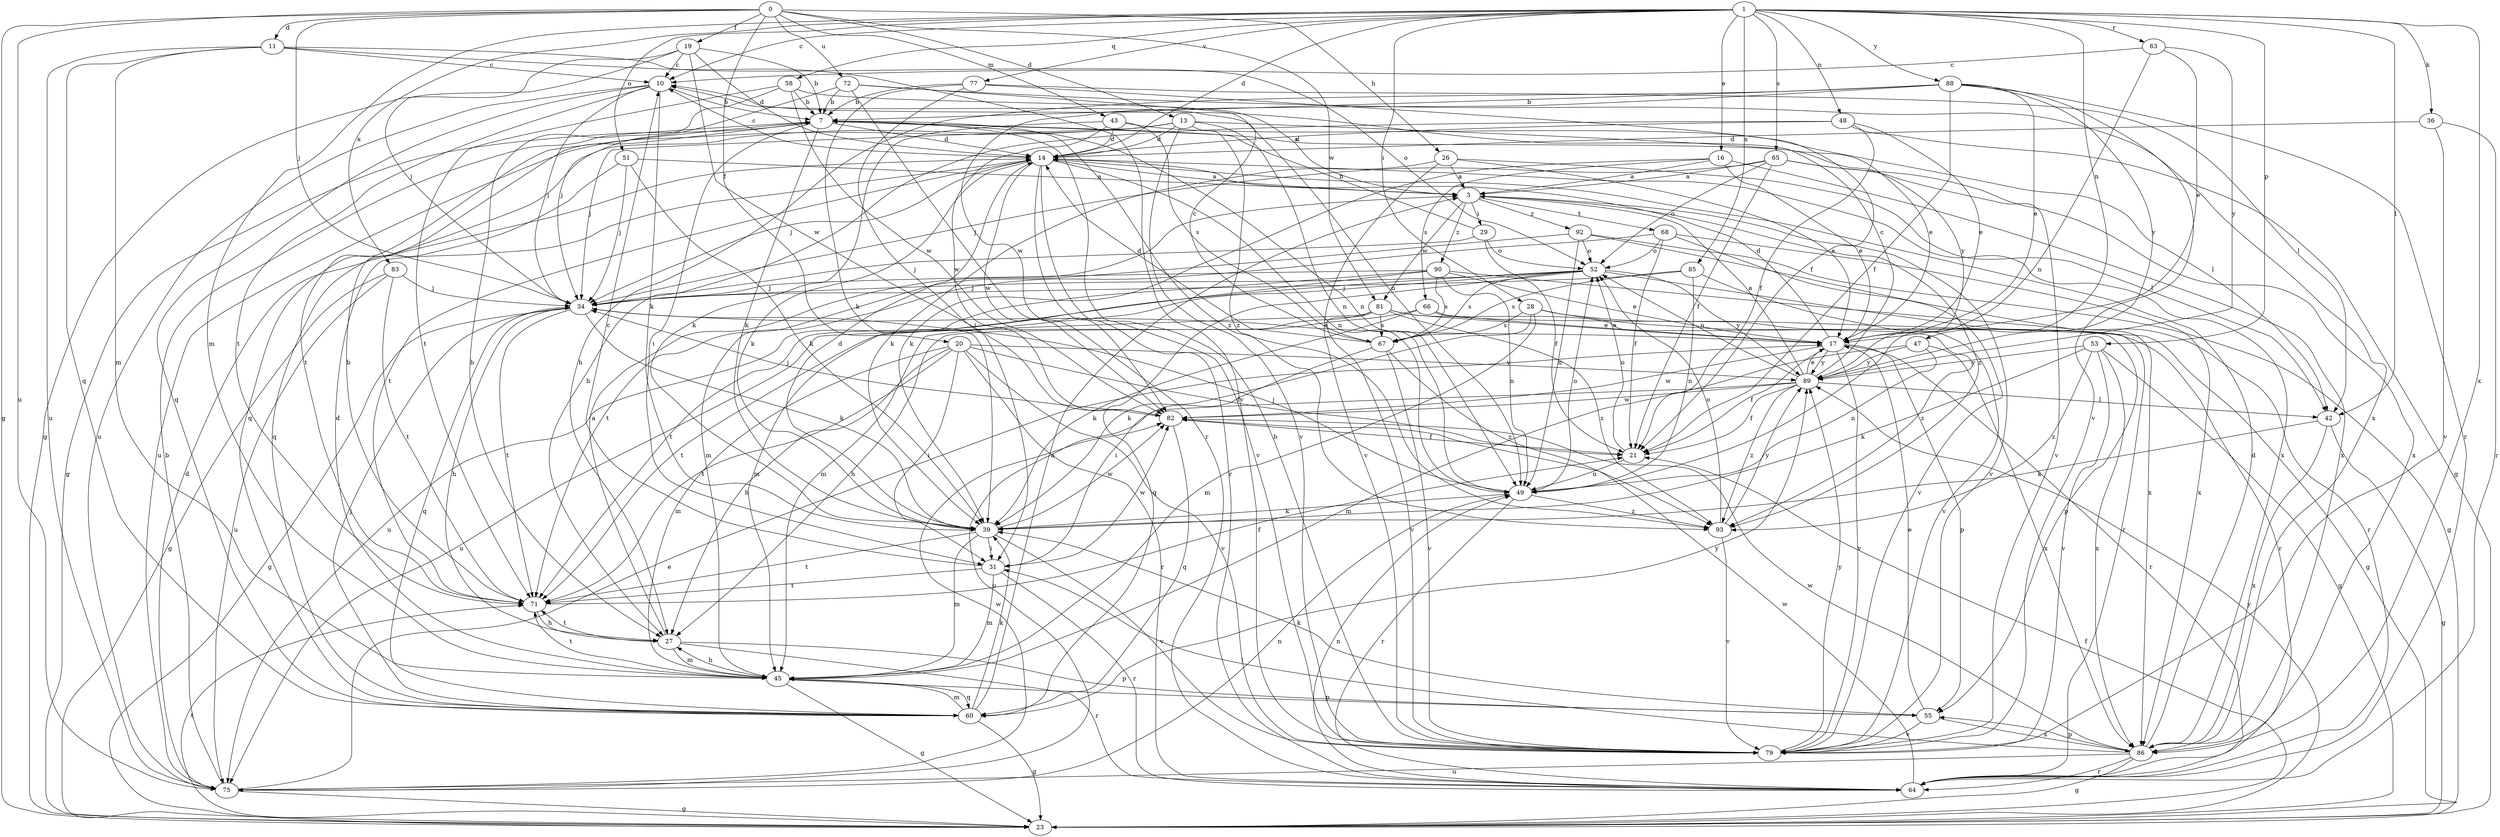 strict digraph  {
0;
1;
3;
7;
10;
11;
13;
14;
16;
17;
19;
20;
21;
23;
26;
27;
28;
29;
31;
34;
36;
39;
42;
43;
45;
47;
48;
49;
51;
52;
53;
55;
58;
60;
63;
64;
65;
66;
67;
68;
71;
72;
75;
77;
79;
81;
82;
83;
85;
86;
88;
89;
90;
92;
93;
0 -> 11  [label=d];
0 -> 13  [label=d];
0 -> 19  [label=f];
0 -> 20  [label=f];
0 -> 23  [label=g];
0 -> 26  [label=h];
0 -> 34  [label=j];
0 -> 43  [label=m];
0 -> 72  [label=u];
0 -> 75  [label=u];
0 -> 81  [label=w];
1 -> 10  [label=c];
1 -> 14  [label=d];
1 -> 16  [label=e];
1 -> 28  [label=i];
1 -> 36  [label=k];
1 -> 42  [label=l];
1 -> 45  [label=m];
1 -> 47  [label=n];
1 -> 48  [label=n];
1 -> 51  [label=o];
1 -> 53  [label=p];
1 -> 58  [label=q];
1 -> 63  [label=r];
1 -> 65  [label=s];
1 -> 77  [label=v];
1 -> 83  [label=x];
1 -> 85  [label=x];
1 -> 86  [label=x];
1 -> 88  [label=y];
3 -> 29  [label=i];
3 -> 68  [label=t];
3 -> 79  [label=v];
3 -> 81  [label=w];
3 -> 90  [label=z];
3 -> 92  [label=z];
3 -> 93  [label=z];
7 -> 14  [label=d];
7 -> 23  [label=g];
7 -> 31  [label=i];
7 -> 39  [label=k];
7 -> 49  [label=n];
7 -> 71  [label=t];
7 -> 89  [label=y];
7 -> 93  [label=z];
10 -> 7  [label=b];
10 -> 34  [label=j];
10 -> 39  [label=k];
10 -> 60  [label=q];
10 -> 71  [label=t];
10 -> 75  [label=u];
11 -> 10  [label=c];
11 -> 45  [label=m];
11 -> 52  [label=o];
11 -> 60  [label=q];
11 -> 75  [label=u];
11 -> 79  [label=v];
13 -> 14  [label=d];
13 -> 17  [label=e];
13 -> 34  [label=j];
13 -> 49  [label=n];
13 -> 60  [label=q];
13 -> 75  [label=u];
13 -> 79  [label=v];
13 -> 93  [label=z];
14 -> 3  [label=a];
14 -> 10  [label=c];
14 -> 34  [label=j];
14 -> 39  [label=k];
14 -> 49  [label=n];
14 -> 64  [label=r];
14 -> 71  [label=t];
14 -> 79  [label=v];
14 -> 82  [label=w];
14 -> 86  [label=x];
16 -> 3  [label=a];
16 -> 17  [label=e];
16 -> 39  [label=k];
16 -> 66  [label=s];
16 -> 86  [label=x];
17 -> 14  [label=d];
17 -> 21  [label=f];
17 -> 55  [label=p];
17 -> 64  [label=r];
17 -> 79  [label=v];
17 -> 82  [label=w];
17 -> 89  [label=y];
19 -> 7  [label=b];
19 -> 10  [label=c];
19 -> 14  [label=d];
19 -> 23  [label=g];
19 -> 34  [label=j];
19 -> 82  [label=w];
20 -> 21  [label=f];
20 -> 27  [label=h];
20 -> 31  [label=i];
20 -> 45  [label=m];
20 -> 64  [label=r];
20 -> 71  [label=t];
20 -> 79  [label=v];
20 -> 89  [label=y];
21 -> 49  [label=n];
21 -> 52  [label=o];
23 -> 21  [label=f];
23 -> 71  [label=t];
23 -> 89  [label=y];
26 -> 3  [label=a];
26 -> 17  [label=e];
26 -> 39  [label=k];
26 -> 42  [label=l];
26 -> 79  [label=v];
27 -> 3  [label=a];
27 -> 45  [label=m];
27 -> 55  [label=p];
27 -> 64  [label=r];
27 -> 71  [label=t];
28 -> 23  [label=g];
28 -> 39  [label=k];
28 -> 45  [label=m];
28 -> 67  [label=s];
28 -> 93  [label=z];
29 -> 7  [label=b];
29 -> 21  [label=f];
29 -> 34  [label=j];
29 -> 52  [label=o];
31 -> 10  [label=c];
31 -> 45  [label=m];
31 -> 64  [label=r];
31 -> 71  [label=t];
31 -> 82  [label=w];
34 -> 17  [label=e];
34 -> 23  [label=g];
34 -> 27  [label=h];
34 -> 39  [label=k];
34 -> 60  [label=q];
34 -> 71  [label=t];
36 -> 14  [label=d];
36 -> 64  [label=r];
36 -> 79  [label=v];
39 -> 14  [label=d];
39 -> 31  [label=i];
39 -> 45  [label=m];
39 -> 71  [label=t];
39 -> 79  [label=v];
39 -> 82  [label=w];
42 -> 23  [label=g];
42 -> 39  [label=k];
42 -> 86  [label=x];
43 -> 14  [label=d];
43 -> 39  [label=k];
43 -> 42  [label=l];
43 -> 67  [label=s];
43 -> 82  [label=w];
45 -> 14  [label=d];
45 -> 23  [label=g];
45 -> 27  [label=h];
45 -> 55  [label=p];
45 -> 60  [label=q];
45 -> 71  [label=t];
47 -> 45  [label=m];
47 -> 49  [label=n];
47 -> 86  [label=x];
47 -> 89  [label=y];
48 -> 14  [label=d];
48 -> 17  [label=e];
48 -> 21  [label=f];
48 -> 23  [label=g];
48 -> 27  [label=h];
49 -> 34  [label=j];
49 -> 39  [label=k];
49 -> 52  [label=o];
49 -> 64  [label=r];
49 -> 93  [label=z];
51 -> 3  [label=a];
51 -> 34  [label=j];
51 -> 39  [label=k];
51 -> 60  [label=q];
52 -> 34  [label=j];
52 -> 45  [label=m];
52 -> 60  [label=q];
52 -> 64  [label=r];
52 -> 67  [label=s];
52 -> 71  [label=t];
52 -> 89  [label=y];
53 -> 23  [label=g];
53 -> 39  [label=k];
53 -> 79  [label=v];
53 -> 86  [label=x];
53 -> 89  [label=y];
53 -> 93  [label=z];
55 -> 17  [label=e];
55 -> 39  [label=k];
55 -> 79  [label=v];
55 -> 86  [label=x];
58 -> 3  [label=a];
58 -> 7  [label=b];
58 -> 27  [label=h];
58 -> 71  [label=t];
58 -> 82  [label=w];
60 -> 3  [label=a];
60 -> 23  [label=g];
60 -> 34  [label=j];
60 -> 39  [label=k];
60 -> 45  [label=m];
60 -> 89  [label=y];
63 -> 10  [label=c];
63 -> 17  [label=e];
63 -> 49  [label=n];
63 -> 89  [label=y];
64 -> 49  [label=n];
64 -> 82  [label=w];
65 -> 3  [label=a];
65 -> 21  [label=f];
65 -> 34  [label=j];
65 -> 52  [label=o];
65 -> 79  [label=v];
65 -> 86  [label=x];
66 -> 17  [label=e];
66 -> 39  [label=k];
66 -> 64  [label=r];
66 -> 71  [label=t];
67 -> 10  [label=c];
67 -> 14  [label=d];
67 -> 31  [label=i];
67 -> 79  [label=v];
67 -> 93  [label=z];
68 -> 21  [label=f];
68 -> 45  [label=m];
68 -> 52  [label=o];
68 -> 79  [label=v];
68 -> 86  [label=x];
71 -> 7  [label=b];
71 -> 21  [label=f];
71 -> 27  [label=h];
72 -> 7  [label=b];
72 -> 34  [label=j];
72 -> 49  [label=n];
72 -> 64  [label=r];
72 -> 86  [label=x];
75 -> 7  [label=b];
75 -> 14  [label=d];
75 -> 17  [label=e];
75 -> 23  [label=g];
75 -> 49  [label=n];
75 -> 82  [label=w];
77 -> 7  [label=b];
77 -> 21  [label=f];
77 -> 31  [label=i];
77 -> 39  [label=k];
77 -> 42  [label=l];
79 -> 7  [label=b];
79 -> 89  [label=y];
81 -> 17  [label=e];
81 -> 27  [label=h];
81 -> 55  [label=p];
81 -> 67  [label=s];
81 -> 75  [label=u];
81 -> 79  [label=v];
81 -> 93  [label=z];
82 -> 21  [label=f];
82 -> 34  [label=j];
82 -> 60  [label=q];
83 -> 23  [label=g];
83 -> 34  [label=j];
83 -> 71  [label=t];
83 -> 75  [label=u];
85 -> 34  [label=j];
85 -> 49  [label=n];
85 -> 67  [label=s];
85 -> 79  [label=v];
86 -> 14  [label=d];
86 -> 23  [label=g];
86 -> 31  [label=i];
86 -> 55  [label=p];
86 -> 64  [label=r];
86 -> 75  [label=u];
86 -> 82  [label=w];
88 -> 7  [label=b];
88 -> 17  [label=e];
88 -> 21  [label=f];
88 -> 27  [label=h];
88 -> 64  [label=r];
88 -> 79  [label=v];
88 -> 82  [label=w];
88 -> 89  [label=y];
89 -> 3  [label=a];
89 -> 10  [label=c];
89 -> 17  [label=e];
89 -> 21  [label=f];
89 -> 42  [label=l];
89 -> 52  [label=o];
89 -> 75  [label=u];
89 -> 82  [label=w];
89 -> 93  [label=z];
90 -> 17  [label=e];
90 -> 34  [label=j];
90 -> 45  [label=m];
90 -> 49  [label=n];
90 -> 64  [label=r];
90 -> 67  [label=s];
90 -> 75  [label=u];
92 -> 23  [label=g];
92 -> 49  [label=n];
92 -> 52  [label=o];
92 -> 71  [label=t];
92 -> 86  [label=x];
93 -> 52  [label=o];
93 -> 79  [label=v];
93 -> 89  [label=y];
}

